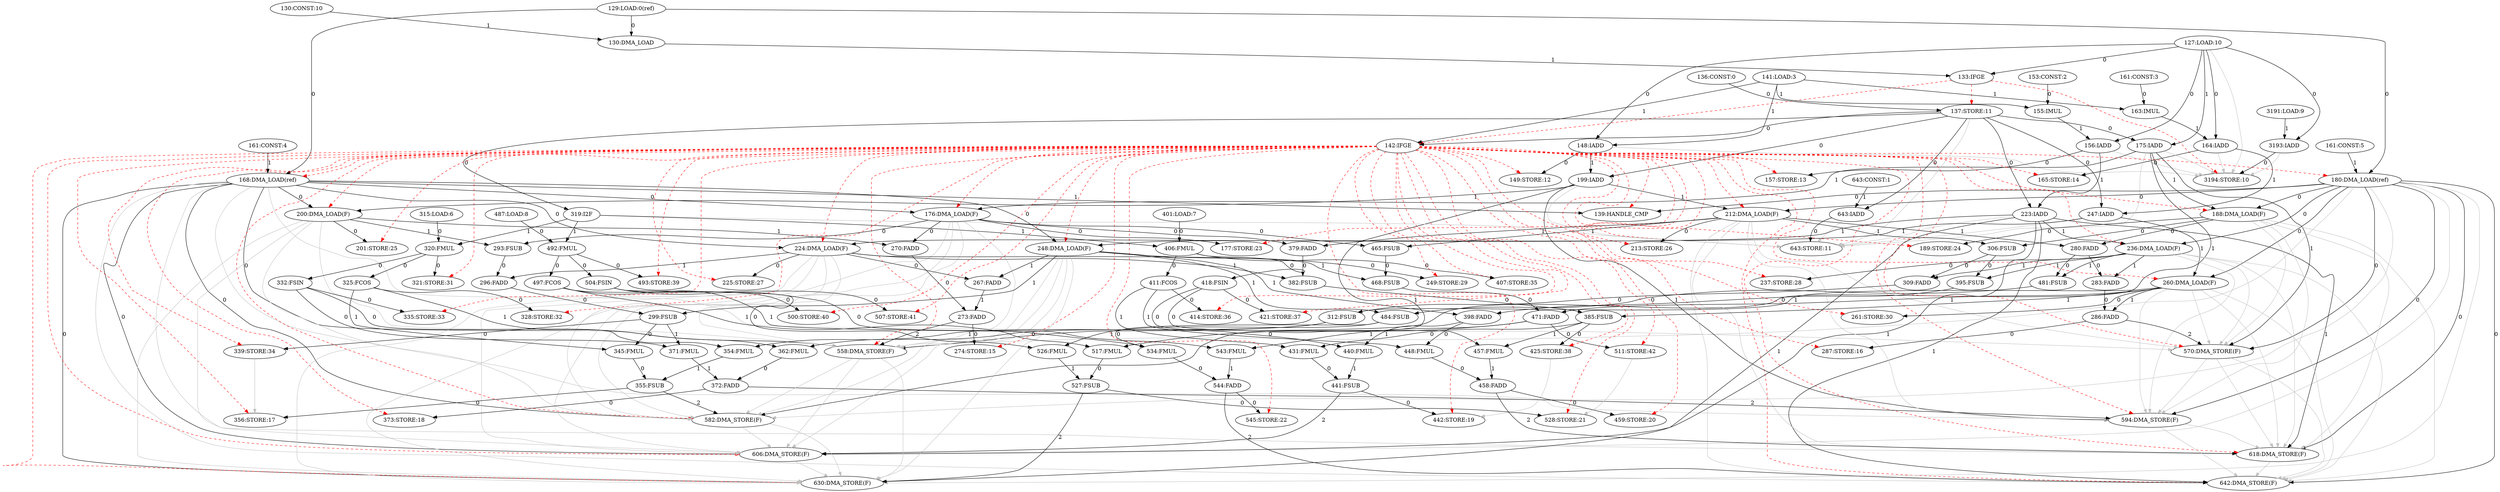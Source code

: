 digraph depgraph {
"3193:IADD" -> "3194:STORE:10"[label=0];
"127:LOAD:10" -> "3194:STORE:10"[color=gray];
"133:IFGE" -> "3194:STORE:10"[color=red,style=dashed];
"148:IADD" -> "3194:STORE:10"[color=gray];
"156:IADD" -> "3194:STORE:10"[color=gray];
"164:IADD" -> "3194:STORE:10"[color=gray];
"175:IADD" -> "3194:STORE:10"[color=gray];
"3193:IADD" -> "3194:STORE:10"[color=gray];
"127:LOAD:10" -> "133:IFGE"[label=0];
"130:DMA_LOAD" -> "133:IFGE"[label=1];
"127:LOAD:10" -> "148:IADD"[label=0];
"141:LOAD:3" -> "148:IADD"[label=1];
"127:LOAD:10" -> "156:IADD"[label=0];
"155:IMUL" -> "156:IADD"[label=1];
"127:LOAD:10" -> "164:IADD"[label=0];
"163:IMUL" -> "164:IADD"[label=1];
"137:STORE:11" -> "175:IADD"[label=0];
"127:LOAD:10" -> "175:IADD"[label=1];
"127:LOAD:10" -> "3193:IADD"[label=0];
"3191:LOAD:9" -> "3193:IADD"[label=1];
"129:LOAD:0(ref)" -> "130:DMA_LOAD"[label=0];
"130:CONST:10" -> "130:DMA_LOAD"[label=1];
"129:LOAD:0(ref)" -> "168:DMA_LOAD(ref)"[label=0];
"161:CONST:4" -> "168:DMA_LOAD(ref)"[label=1];
"142:IFGE" -> "168:DMA_LOAD(ref)"[color=red,style=dashed];
"129:LOAD:0(ref)" -> "180:DMA_LOAD(ref)"[label=0];
"161:CONST:5" -> "180:DMA_LOAD(ref)"[label=1];
"142:IFGE" -> "180:DMA_LOAD(ref)"[color=red,style=dashed];
"136:CONST:0" -> "137:STORE:11"[label=0];
"133:IFGE" -> "137:STORE:11"[color=red,style=dashed];
"137:STORE:11" -> "142:IFGE"[label=0];
"141:LOAD:3" -> "142:IFGE"[label=1];
"133:IFGE" -> "142:IFGE"[color=red,style=dashed];
"643:IADD" -> "643:STORE:11"[label=0];
"137:STORE:11" -> "643:STORE:11"[color=gray];
"142:IFGE" -> "643:STORE:11"[color=red,style=dashed];
"175:IADD" -> "643:STORE:11"[color=gray];
"199:IADD" -> "643:STORE:11"[color=gray];
"223:IADD" -> "643:STORE:11"[color=gray];
"247:IADD" -> "643:STORE:11"[color=gray];
"319:I2F" -> "643:STORE:11"[color=gray];
"643:IADD" -> "643:STORE:11"[color=gray];
"137:STORE:11" -> "199:IADD"[label=0];
"148:IADD" -> "199:IADD"[label=1];
"137:STORE:11" -> "223:IADD"[label=0];
"156:IADD" -> "223:IADD"[label=1];
"137:STORE:11" -> "247:IADD"[label=0];
"164:IADD" -> "247:IADD"[label=1];
"137:STORE:11" -> "319:I2F"[label=0];
"137:STORE:11" -> "643:IADD"[label=0];
"643:CONST:1" -> "643:IADD"[label=1];
"153:CONST:2" -> "155:IMUL"[label=0];
"141:LOAD:3" -> "155:IMUL"[label=1];
"161:CONST:3" -> "163:IMUL"[label=0];
"141:LOAD:3" -> "163:IMUL"[label=1];
"148:IADD" -> "149:STORE:12"[label=0];
"142:IFGE" -> "149:STORE:12"[color=red,style=dashed];
"156:IADD" -> "157:STORE:13"[label=0];
"142:IFGE" -> "157:STORE:13"[color=red,style=dashed];
"164:IADD" -> "165:STORE:14"[label=0];
"142:IFGE" -> "165:STORE:14"[color=red,style=dashed];
"168:DMA_LOAD(ref)" -> "176:DMA_LOAD(F)"[label=0];
"175:IADD" -> "176:DMA_LOAD(F)"[label=1];
"142:IFGE" -> "176:DMA_LOAD(F)"[color=red,style=dashed];
"176:DMA_LOAD(F)" -> "177:STORE:23"[label=0];
"142:IFGE" -> "177:STORE:23"[color=red,style=dashed];
"180:DMA_LOAD(ref)" -> "188:DMA_LOAD(F)"[label=0];
"175:IADD" -> "188:DMA_LOAD(F)"[label=1];
"142:IFGE" -> "188:DMA_LOAD(F)"[color=red,style=dashed];
"188:DMA_LOAD(F)" -> "189:STORE:24"[label=0];
"142:IFGE" -> "189:STORE:24"[color=red,style=dashed];
"168:DMA_LOAD(ref)" -> "200:DMA_LOAD(F)"[label=0];
"199:IADD" -> "200:DMA_LOAD(F)"[label=1];
"142:IFGE" -> "200:DMA_LOAD(F)"[color=red,style=dashed];
"200:DMA_LOAD(F)" -> "201:STORE:25"[label=0];
"142:IFGE" -> "201:STORE:25"[color=red,style=dashed];
"180:DMA_LOAD(ref)" -> "212:DMA_LOAD(F)"[label=0];
"199:IADD" -> "212:DMA_LOAD(F)"[label=1];
"142:IFGE" -> "212:DMA_LOAD(F)"[color=red,style=dashed];
"212:DMA_LOAD(F)" -> "213:STORE:26"[label=0];
"142:IFGE" -> "213:STORE:26"[color=red,style=dashed];
"168:DMA_LOAD(ref)" -> "224:DMA_LOAD(F)"[label=0];
"223:IADD" -> "224:DMA_LOAD(F)"[label=1];
"142:IFGE" -> "224:DMA_LOAD(F)"[color=red,style=dashed];
"224:DMA_LOAD(F)" -> "225:STORE:27"[label=0];
"142:IFGE" -> "225:STORE:27"[color=red,style=dashed];
"180:DMA_LOAD(ref)" -> "236:DMA_LOAD(F)"[label=0];
"223:IADD" -> "236:DMA_LOAD(F)"[label=1];
"142:IFGE" -> "236:DMA_LOAD(F)"[color=red,style=dashed];
"236:DMA_LOAD(F)" -> "237:STORE:28"[label=0];
"142:IFGE" -> "237:STORE:28"[color=red,style=dashed];
"168:DMA_LOAD(ref)" -> "248:DMA_LOAD(F)"[label=0];
"247:IADD" -> "248:DMA_LOAD(F)"[label=1];
"142:IFGE" -> "248:DMA_LOAD(F)"[color=red,style=dashed];
"248:DMA_LOAD(F)" -> "249:STORE:29"[label=0];
"142:IFGE" -> "249:STORE:29"[color=red,style=dashed];
"180:DMA_LOAD(ref)" -> "260:DMA_LOAD(F)"[label=0];
"247:IADD" -> "260:DMA_LOAD(F)"[label=1];
"142:IFGE" -> "260:DMA_LOAD(F)"[color=red,style=dashed];
"260:DMA_LOAD(F)" -> "261:STORE:30"[label=0];
"142:IFGE" -> "261:STORE:30"[color=red,style=dashed];
"273:FADD" -> "274:STORE:15"[label=0];
"142:IFGE" -> "274:STORE:15"[color=red,style=dashed];
"286:FADD" -> "287:STORE:16"[label=0];
"142:IFGE" -> "287:STORE:16"[color=red,style=dashed];
"320:FMUL" -> "321:STORE:31"[label=0];
"142:IFGE" -> "321:STORE:31"[color=red,style=dashed];
"325:FCOS" -> "328:STORE:32"[label=0];
"142:IFGE" -> "328:STORE:32"[color=red,style=dashed];
"332:FSIN" -> "335:STORE:33"[label=0];
"142:IFGE" -> "335:STORE:33"[color=red,style=dashed];
"299:FSUB" -> "339:STORE:34"[label=0];
"142:IFGE" -> "339:STORE:34"[color=red,style=dashed];
"355:FSUB" -> "356:STORE:17"[label=0];
"142:IFGE" -> "356:STORE:17"[color=red,style=dashed];
"339:STORE:34" -> "356:STORE:17"[color=gray];
"372:FADD" -> "373:STORE:18"[label=0];
"142:IFGE" -> "373:STORE:18"[color=red,style=dashed];
"406:FMUL" -> "407:STORE:35"[label=0];
"142:IFGE" -> "407:STORE:35"[color=red,style=dashed];
"411:FCOS" -> "414:STORE:36"[label=0];
"142:IFGE" -> "414:STORE:36"[color=red,style=dashed];
"418:FSIN" -> "421:STORE:37"[label=0];
"142:IFGE" -> "421:STORE:37"[color=red,style=dashed];
"385:FSUB" -> "425:STORE:38"[label=0];
"142:IFGE" -> "425:STORE:38"[color=red,style=dashed];
"441:FSUB" -> "442:STORE:19"[label=0];
"142:IFGE" -> "442:STORE:19"[color=red,style=dashed];
"425:STORE:38" -> "442:STORE:19"[color=gray];
"458:FADD" -> "459:STORE:20"[label=0];
"142:IFGE" -> "459:STORE:20"[color=red,style=dashed];
"492:FMUL" -> "493:STORE:39"[label=0];
"142:IFGE" -> "493:STORE:39"[color=red,style=dashed];
"497:FCOS" -> "500:STORE:40"[label=0];
"142:IFGE" -> "500:STORE:40"[color=red,style=dashed];
"504:FSIN" -> "507:STORE:41"[label=0];
"142:IFGE" -> "507:STORE:41"[color=red,style=dashed];
"471:FADD" -> "511:STORE:42"[label=0];
"142:IFGE" -> "511:STORE:42"[color=red,style=dashed];
"527:FSUB" -> "528:STORE:21"[label=0];
"142:IFGE" -> "528:STORE:21"[color=red,style=dashed];
"511:STORE:42" -> "528:STORE:21"[color=gray];
"544:FADD" -> "545:STORE:22"[label=0];
"142:IFGE" -> "545:STORE:22"[color=red,style=dashed];
"168:DMA_LOAD(ref)" -> "558:DMA_STORE(F)"[label=0];
"175:IADD" -> "558:DMA_STORE(F)"[label=1];
"273:FADD" -> "558:DMA_STORE(F)"[label=2];
"142:IFGE" -> "558:DMA_STORE(F)"[color=red,style=dashed];
"176:DMA_LOAD(F)" -> "558:DMA_STORE(F)"[color=gray];
"180:DMA_LOAD(ref)" -> "558:DMA_STORE(F)"[color=gray];
"200:DMA_LOAD(F)" -> "558:DMA_STORE(F)"[color=gray];
"224:DMA_LOAD(F)" -> "558:DMA_STORE(F)"[color=gray];
"248:DMA_LOAD(F)" -> "558:DMA_STORE(F)"[color=gray];
"180:DMA_LOAD(ref)" -> "570:DMA_STORE(F)"[label=0];
"175:IADD" -> "570:DMA_STORE(F)"[label=1];
"286:FADD" -> "570:DMA_STORE(F)"[label=2];
"142:IFGE" -> "570:DMA_STORE(F)"[color=red,style=dashed];
"168:DMA_LOAD(ref)" -> "570:DMA_STORE(F)"[color=gray];
"188:DMA_LOAD(F)" -> "570:DMA_STORE(F)"[color=gray];
"212:DMA_LOAD(F)" -> "570:DMA_STORE(F)"[color=gray];
"236:DMA_LOAD(F)" -> "570:DMA_STORE(F)"[color=gray];
"260:DMA_LOAD(F)" -> "570:DMA_STORE(F)"[color=gray];
"168:DMA_LOAD(ref)" -> "582:DMA_STORE(F)"[label=0];
"199:IADD" -> "582:DMA_STORE(F)"[label=1];
"355:FSUB" -> "582:DMA_STORE(F)"[label=2];
"142:IFGE" -> "582:DMA_STORE(F)"[color=red,style=dashed];
"176:DMA_LOAD(F)" -> "582:DMA_STORE(F)"[color=gray];
"180:DMA_LOAD(ref)" -> "582:DMA_STORE(F)"[color=gray];
"200:DMA_LOAD(F)" -> "582:DMA_STORE(F)"[color=gray];
"224:DMA_LOAD(F)" -> "582:DMA_STORE(F)"[color=gray];
"248:DMA_LOAD(F)" -> "582:DMA_STORE(F)"[color=gray];
"558:DMA_STORE(F)" -> "582:DMA_STORE(F)"[color=gray];
"180:DMA_LOAD(ref)" -> "594:DMA_STORE(F)"[label=0];
"199:IADD" -> "594:DMA_STORE(F)"[label=1];
"372:FADD" -> "594:DMA_STORE(F)"[label=2];
"142:IFGE" -> "594:DMA_STORE(F)"[color=red,style=dashed];
"168:DMA_LOAD(ref)" -> "594:DMA_STORE(F)"[color=gray];
"188:DMA_LOAD(F)" -> "594:DMA_STORE(F)"[color=gray];
"212:DMA_LOAD(F)" -> "594:DMA_STORE(F)"[color=gray];
"236:DMA_LOAD(F)" -> "594:DMA_STORE(F)"[color=gray];
"260:DMA_LOAD(F)" -> "594:DMA_STORE(F)"[color=gray];
"570:DMA_STORE(F)" -> "594:DMA_STORE(F)"[color=gray];
"168:DMA_LOAD(ref)" -> "606:DMA_STORE(F)"[label=0];
"223:IADD" -> "606:DMA_STORE(F)"[label=1];
"441:FSUB" -> "606:DMA_STORE(F)"[label=2];
"142:IFGE" -> "606:DMA_STORE(F)"[color=red,style=dashed];
"176:DMA_LOAD(F)" -> "606:DMA_STORE(F)"[color=gray];
"180:DMA_LOAD(ref)" -> "606:DMA_STORE(F)"[color=gray];
"200:DMA_LOAD(F)" -> "606:DMA_STORE(F)"[color=gray];
"224:DMA_LOAD(F)" -> "606:DMA_STORE(F)"[color=gray];
"248:DMA_LOAD(F)" -> "606:DMA_STORE(F)"[color=gray];
"558:DMA_STORE(F)" -> "606:DMA_STORE(F)"[color=gray];
"582:DMA_STORE(F)" -> "606:DMA_STORE(F)"[color=gray];
"180:DMA_LOAD(ref)" -> "618:DMA_STORE(F)"[label=0];
"223:IADD" -> "618:DMA_STORE(F)"[label=1];
"458:FADD" -> "618:DMA_STORE(F)"[label=2];
"142:IFGE" -> "618:DMA_STORE(F)"[color=red,style=dashed];
"168:DMA_LOAD(ref)" -> "618:DMA_STORE(F)"[color=gray];
"188:DMA_LOAD(F)" -> "618:DMA_STORE(F)"[color=gray];
"212:DMA_LOAD(F)" -> "618:DMA_STORE(F)"[color=gray];
"236:DMA_LOAD(F)" -> "618:DMA_STORE(F)"[color=gray];
"260:DMA_LOAD(F)" -> "618:DMA_STORE(F)"[color=gray];
"570:DMA_STORE(F)" -> "618:DMA_STORE(F)"[color=gray];
"594:DMA_STORE(F)" -> "618:DMA_STORE(F)"[color=gray];
"168:DMA_LOAD(ref)" -> "630:DMA_STORE(F)"[label=0];
"223:IADD" -> "630:DMA_STORE(F)"[label=1];
"527:FSUB" -> "630:DMA_STORE(F)"[label=2];
"142:IFGE" -> "630:DMA_STORE(F)"[color=red,style=dashed];
"176:DMA_LOAD(F)" -> "630:DMA_STORE(F)"[color=gray];
"180:DMA_LOAD(ref)" -> "630:DMA_STORE(F)"[color=gray];
"200:DMA_LOAD(F)" -> "630:DMA_STORE(F)"[color=gray];
"224:DMA_LOAD(F)" -> "630:DMA_STORE(F)"[color=gray];
"248:DMA_LOAD(F)" -> "630:DMA_STORE(F)"[color=gray];
"558:DMA_STORE(F)" -> "630:DMA_STORE(F)"[color=gray];
"582:DMA_STORE(F)" -> "630:DMA_STORE(F)"[color=gray];
"606:DMA_STORE(F)" -> "630:DMA_STORE(F)"[color=gray];
"180:DMA_LOAD(ref)" -> "642:DMA_STORE(F)"[label=0];
"223:IADD" -> "642:DMA_STORE(F)"[label=1];
"544:FADD" -> "642:DMA_STORE(F)"[label=2];
"142:IFGE" -> "642:DMA_STORE(F)"[color=red,style=dashed];
"168:DMA_LOAD(ref)" -> "642:DMA_STORE(F)"[color=gray];
"188:DMA_LOAD(F)" -> "642:DMA_STORE(F)"[color=gray];
"212:DMA_LOAD(F)" -> "642:DMA_STORE(F)"[color=gray];
"236:DMA_LOAD(F)" -> "642:DMA_STORE(F)"[color=gray];
"260:DMA_LOAD(F)" -> "642:DMA_STORE(F)"[color=gray];
"570:DMA_STORE(F)" -> "642:DMA_STORE(F)"[color=gray];
"594:DMA_STORE(F)" -> "642:DMA_STORE(F)"[color=gray];
"618:DMA_STORE(F)" -> "642:DMA_STORE(F)"[color=gray];
"176:DMA_LOAD(F)" -> "293:FSUB"[label=0];
"200:DMA_LOAD(F)" -> "293:FSUB"[label=1];
"176:DMA_LOAD(F)" -> "379:FADD"[label=0];
"212:DMA_LOAD(F)" -> "379:FADD"[label=1];
"176:DMA_LOAD(F)" -> "465:FSUB"[label=0];
"212:DMA_LOAD(F)" -> "465:FSUB"[label=1];
"176:DMA_LOAD(F)" -> "270:FADD"[label=0];
"200:DMA_LOAD(F)" -> "270:FADD"[label=1];
"188:DMA_LOAD(F)" -> "280:FADD"[label=0];
"212:DMA_LOAD(F)" -> "280:FADD"[label=1];
"188:DMA_LOAD(F)" -> "306:FSUB"[label=0];
"212:DMA_LOAD(F)" -> "306:FSUB"[label=1];
"293:FSUB" -> "296:FADD"[label=0];
"224:DMA_LOAD(F)" -> "296:FADD"[label=1];
"379:FADD" -> "382:FSUB"[label=0];
"224:DMA_LOAD(F)" -> "382:FSUB"[label=1];
"465:FSUB" -> "468:FSUB"[label=0];
"224:DMA_LOAD(F)" -> "468:FSUB"[label=1];
"224:DMA_LOAD(F)" -> "267:FADD"[label=0];
"248:DMA_LOAD(F)" -> "267:FADD"[label=1];
"280:FADD" -> "283:FADD"[label=0];
"236:DMA_LOAD(F)" -> "283:FADD"[label=1];
"306:FSUB" -> "309:FADD"[label=0];
"236:DMA_LOAD(F)" -> "309:FADD"[label=1];
"306:FSUB" -> "395:FSUB"[label=0];
"236:DMA_LOAD(F)" -> "395:FSUB"[label=1];
"280:FADD" -> "481:FSUB"[label=0];
"236:DMA_LOAD(F)" -> "481:FSUB"[label=1];
"296:FADD" -> "299:FSUB"[label=0];
"248:DMA_LOAD(F)" -> "299:FSUB"[label=1];
"395:FSUB" -> "398:FADD"[label=0];
"248:DMA_LOAD(F)" -> "398:FADD"[label=1];
"481:FSUB" -> "484:FSUB"[label=0];
"248:DMA_LOAD(F)" -> "484:FSUB"[label=1];
"283:FADD" -> "286:FADD"[label=0];
"260:DMA_LOAD(F)" -> "286:FADD"[label=1];
"309:FADD" -> "312:FSUB"[label=0];
"260:DMA_LOAD(F)" -> "312:FSUB"[label=1];
"382:FSUB" -> "385:FSUB"[label=0];
"260:DMA_LOAD(F)" -> "385:FSUB"[label=1];
"468:FSUB" -> "471:FADD"[label=0];
"260:DMA_LOAD(F)" -> "471:FADD"[label=1];
"270:FADD" -> "273:FADD"[label=0];
"267:FADD" -> "273:FADD"[label=1];
"299:FSUB" -> "345:FMUL"[label=0];
"325:FCOS" -> "345:FMUL"[label=1];
"332:FSIN" -> "371:FMUL"[label=0];
"299:FSUB" -> "371:FMUL"[label=1];
"332:FSIN" -> "354:FMUL"[label=0];
"312:FSUB" -> "354:FMUL"[label=1];
"312:FSUB" -> "362:FMUL"[label=0];
"325:FCOS" -> "362:FMUL"[label=1];
"315:LOAD:6" -> "320:FMUL"[label=0];
"319:I2F" -> "320:FMUL"[label=1];
"401:LOAD:7" -> "406:FMUL"[label=0];
"319:I2F" -> "406:FMUL"[label=1];
"487:LOAD:8" -> "492:FMUL"[label=0];
"319:I2F" -> "492:FMUL"[label=1];
"320:FMUL" -> "325:FCOS"[label=0];
"320:FMUL" -> "332:FSIN"[label=0];
"345:FMUL" -> "355:FSUB"[label=0];
"354:FMUL" -> "355:FSUB"[label=1];
"362:FMUL" -> "372:FADD"[label=0];
"371:FMUL" -> "372:FADD"[label=1];
"385:FSUB" -> "431:FMUL"[label=0];
"411:FCOS" -> "431:FMUL"[label=1];
"418:FSIN" -> "457:FMUL"[label=0];
"385:FSUB" -> "457:FMUL"[label=1];
"418:FSIN" -> "440:FMUL"[label=0];
"398:FADD" -> "440:FMUL"[label=1];
"398:FADD" -> "448:FMUL"[label=0];
"411:FCOS" -> "448:FMUL"[label=1];
"406:FMUL" -> "411:FCOS"[label=0];
"406:FMUL" -> "418:FSIN"[label=0];
"431:FMUL" -> "441:FSUB"[label=0];
"440:FMUL" -> "441:FSUB"[label=1];
"448:FMUL" -> "458:FADD"[label=0];
"457:FMUL" -> "458:FADD"[label=1];
"471:FADD" -> "517:FMUL"[label=0];
"497:FCOS" -> "517:FMUL"[label=1];
"504:FSIN" -> "543:FMUL"[label=0];
"471:FADD" -> "543:FMUL"[label=1];
"504:FSIN" -> "526:FMUL"[label=0];
"484:FSUB" -> "526:FMUL"[label=1];
"484:FSUB" -> "534:FMUL"[label=0];
"497:FCOS" -> "534:FMUL"[label=1];
"492:FMUL" -> "497:FCOS"[label=0];
"492:FMUL" -> "504:FSIN"[label=0];
"517:FMUL" -> "527:FSUB"[label=0];
"526:FMUL" -> "527:FSUB"[label=1];
"534:FMUL" -> "544:FADD"[label=0];
"543:FMUL" -> "544:FADD"[label=1];
"180:DMA_LOAD(ref)" -> "139:HANDLE_CMP"[label=0];
"168:DMA_LOAD(ref)" -> "139:HANDLE_CMP"[label=1];
"142:IFGE" -> "139:HANDLE_CMP"[color=red,style=dashed];
}
